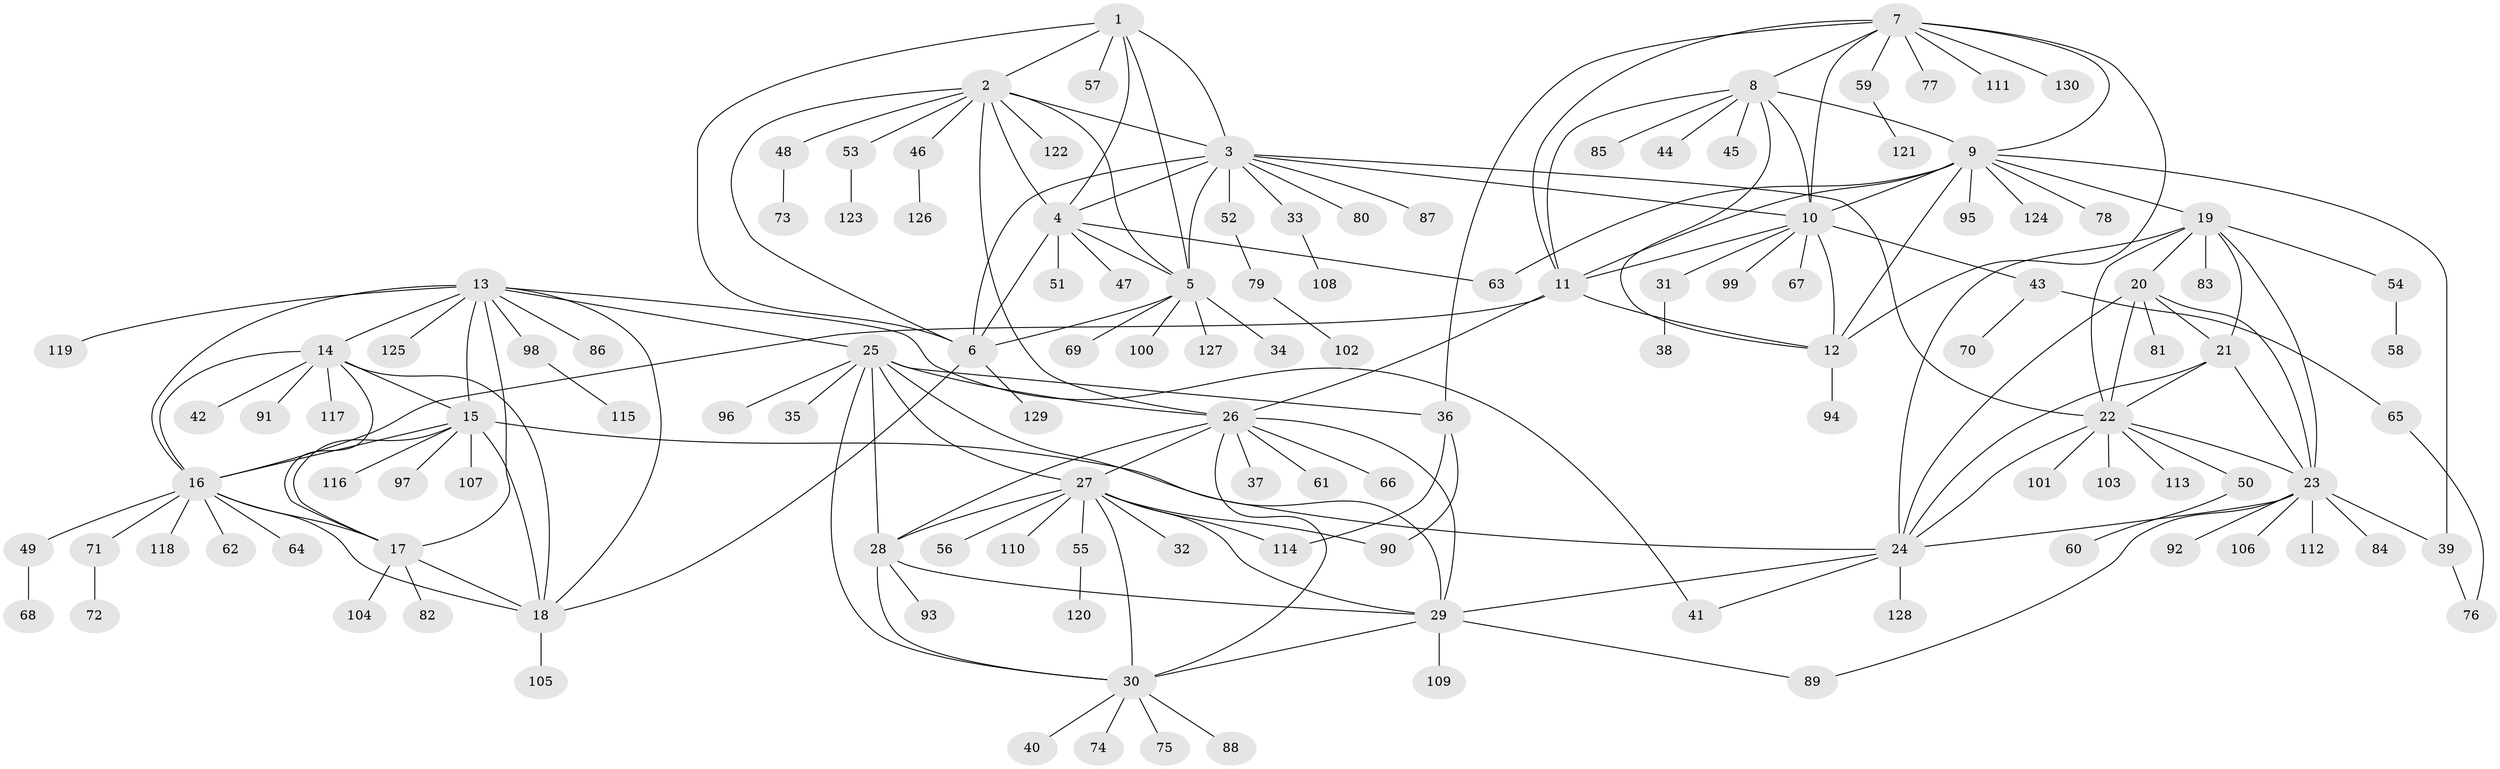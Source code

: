 // coarse degree distribution, {5: 0.019801980198019802, 15: 0.0297029702970297, 7: 0.019801980198019802, 10: 0.019801980198019802, 8: 0.0297029702970297, 6: 0.0297029702970297, 4: 0.0297029702970297, 11: 0.019801980198019802, 9: 0.019801980198019802, 1: 0.6633663366336634, 3: 0.019801980198019802, 2: 0.09900990099009901}
// Generated by graph-tools (version 1.1) at 2025/42/03/06/25 10:42:07]
// undirected, 130 vertices, 193 edges
graph export_dot {
graph [start="1"]
  node [color=gray90,style=filled];
  1;
  2;
  3;
  4;
  5;
  6;
  7;
  8;
  9;
  10;
  11;
  12;
  13;
  14;
  15;
  16;
  17;
  18;
  19;
  20;
  21;
  22;
  23;
  24;
  25;
  26;
  27;
  28;
  29;
  30;
  31;
  32;
  33;
  34;
  35;
  36;
  37;
  38;
  39;
  40;
  41;
  42;
  43;
  44;
  45;
  46;
  47;
  48;
  49;
  50;
  51;
  52;
  53;
  54;
  55;
  56;
  57;
  58;
  59;
  60;
  61;
  62;
  63;
  64;
  65;
  66;
  67;
  68;
  69;
  70;
  71;
  72;
  73;
  74;
  75;
  76;
  77;
  78;
  79;
  80;
  81;
  82;
  83;
  84;
  85;
  86;
  87;
  88;
  89;
  90;
  91;
  92;
  93;
  94;
  95;
  96;
  97;
  98;
  99;
  100;
  101;
  102;
  103;
  104;
  105;
  106;
  107;
  108;
  109;
  110;
  111;
  112;
  113;
  114;
  115;
  116;
  117;
  118;
  119;
  120;
  121;
  122;
  123;
  124;
  125;
  126;
  127;
  128;
  129;
  130;
  1 -- 2;
  1 -- 3;
  1 -- 4;
  1 -- 5;
  1 -- 6;
  1 -- 57;
  2 -- 3;
  2 -- 4;
  2 -- 5;
  2 -- 6;
  2 -- 26;
  2 -- 46;
  2 -- 48;
  2 -- 53;
  2 -- 122;
  3 -- 4;
  3 -- 5;
  3 -- 6;
  3 -- 10;
  3 -- 22;
  3 -- 33;
  3 -- 52;
  3 -- 80;
  3 -- 87;
  4 -- 5;
  4 -- 6;
  4 -- 47;
  4 -- 51;
  4 -- 63;
  5 -- 6;
  5 -- 34;
  5 -- 69;
  5 -- 100;
  5 -- 127;
  6 -- 18;
  6 -- 129;
  7 -- 8;
  7 -- 9;
  7 -- 10;
  7 -- 11;
  7 -- 12;
  7 -- 36;
  7 -- 59;
  7 -- 77;
  7 -- 111;
  7 -- 130;
  8 -- 9;
  8 -- 10;
  8 -- 11;
  8 -- 12;
  8 -- 44;
  8 -- 45;
  8 -- 85;
  9 -- 10;
  9 -- 11;
  9 -- 12;
  9 -- 19;
  9 -- 39;
  9 -- 63;
  9 -- 78;
  9 -- 95;
  9 -- 124;
  10 -- 11;
  10 -- 12;
  10 -- 31;
  10 -- 43;
  10 -- 67;
  10 -- 99;
  11 -- 12;
  11 -- 16;
  11 -- 26;
  12 -- 94;
  13 -- 14;
  13 -- 15;
  13 -- 16;
  13 -- 17;
  13 -- 18;
  13 -- 25;
  13 -- 41;
  13 -- 86;
  13 -- 98;
  13 -- 119;
  13 -- 125;
  14 -- 15;
  14 -- 16;
  14 -- 17;
  14 -- 18;
  14 -- 42;
  14 -- 91;
  14 -- 117;
  15 -- 16;
  15 -- 17;
  15 -- 18;
  15 -- 24;
  15 -- 97;
  15 -- 107;
  15 -- 116;
  16 -- 17;
  16 -- 18;
  16 -- 49;
  16 -- 62;
  16 -- 64;
  16 -- 71;
  16 -- 118;
  17 -- 18;
  17 -- 82;
  17 -- 104;
  18 -- 105;
  19 -- 20;
  19 -- 21;
  19 -- 22;
  19 -- 23;
  19 -- 24;
  19 -- 54;
  19 -- 83;
  20 -- 21;
  20 -- 22;
  20 -- 23;
  20 -- 24;
  20 -- 81;
  21 -- 22;
  21 -- 23;
  21 -- 24;
  22 -- 23;
  22 -- 24;
  22 -- 50;
  22 -- 101;
  22 -- 103;
  22 -- 113;
  23 -- 24;
  23 -- 39;
  23 -- 84;
  23 -- 89;
  23 -- 92;
  23 -- 106;
  23 -- 112;
  24 -- 29;
  24 -- 41;
  24 -- 128;
  25 -- 26;
  25 -- 27;
  25 -- 28;
  25 -- 29;
  25 -- 30;
  25 -- 35;
  25 -- 36;
  25 -- 96;
  26 -- 27;
  26 -- 28;
  26 -- 29;
  26 -- 30;
  26 -- 37;
  26 -- 61;
  26 -- 66;
  27 -- 28;
  27 -- 29;
  27 -- 30;
  27 -- 32;
  27 -- 55;
  27 -- 56;
  27 -- 90;
  27 -- 110;
  27 -- 114;
  28 -- 29;
  28 -- 30;
  28 -- 93;
  29 -- 30;
  29 -- 89;
  29 -- 109;
  30 -- 40;
  30 -- 74;
  30 -- 75;
  30 -- 88;
  31 -- 38;
  33 -- 108;
  36 -- 90;
  36 -- 114;
  39 -- 76;
  43 -- 65;
  43 -- 70;
  46 -- 126;
  48 -- 73;
  49 -- 68;
  50 -- 60;
  52 -- 79;
  53 -- 123;
  54 -- 58;
  55 -- 120;
  59 -- 121;
  65 -- 76;
  71 -- 72;
  79 -- 102;
  98 -- 115;
}
